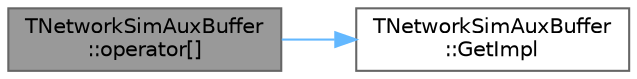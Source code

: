 digraph "TNetworkSimAuxBuffer::operator[]"
{
 // INTERACTIVE_SVG=YES
 // LATEX_PDF_SIZE
  bgcolor="transparent";
  edge [fontname=Helvetica,fontsize=10,labelfontname=Helvetica,labelfontsize=10];
  node [fontname=Helvetica,fontsize=10,shape=box,height=0.2,width=0.4];
  rankdir="LR";
  Node1 [id="Node000001",label="TNetworkSimAuxBuffer\l::operator[]",height=0.2,width=0.4,color="gray40", fillcolor="grey60", style="filled", fontcolor="black",tooltip=" "];
  Node1 -> Node2 [id="edge1_Node000001_Node000002",color="steelblue1",style="solid",tooltip=" "];
  Node2 [id="Node000002",label="TNetworkSimAuxBuffer\l::GetImpl",height=0.2,width=0.4,color="grey40", fillcolor="white", style="filled",URL="$dd/d46/structTNetworkSimAuxBuffer.html#a1310a302f9581928b1afc149ba6fd515",tooltip=" "];
}
